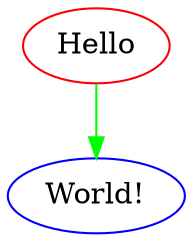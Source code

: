 digraph {
  truecolor=true;
  bgcolor="#00000000"

  "Hello"[color=red];
  "World!"[color=blue];
  "Hello"->"World!"[color=green];
}
